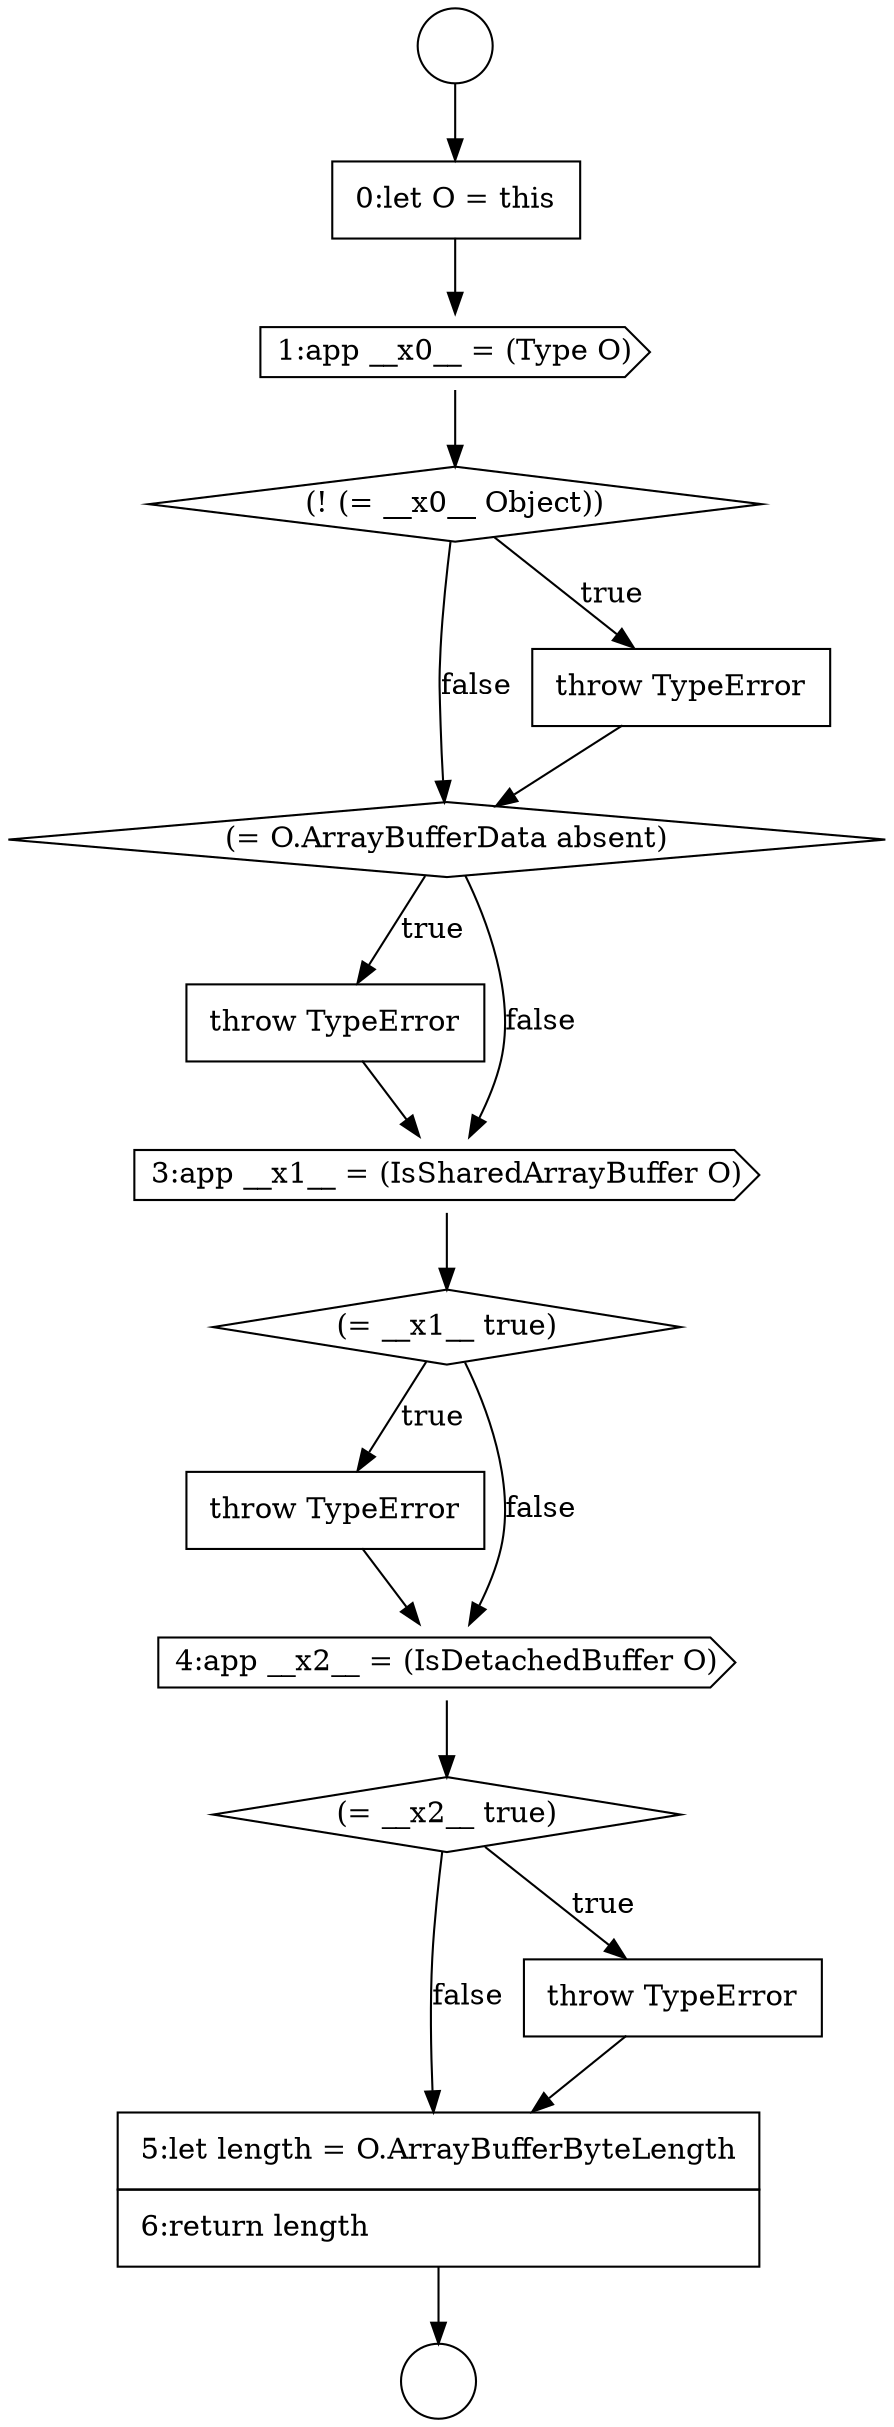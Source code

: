 digraph {
  node16386 [shape=none, margin=0, label=<<font color="black">
    <table border="0" cellborder="1" cellspacing="0" cellpadding="10">
      <tr><td align="left">0:let O = this</td></tr>
    </table>
  </font>> color="black" fillcolor="white" style=filled]
  node16385 [shape=circle label=" " color="black" fillcolor="white" style=filled]
  node16384 [shape=circle label=" " color="black" fillcolor="white" style=filled]
  node16387 [shape=cds, label=<<font color="black">1:app __x0__ = (Type O)</font>> color="black" fillcolor="white" style=filled]
  node16398 [shape=none, margin=0, label=<<font color="black">
    <table border="0" cellborder="1" cellspacing="0" cellpadding="10">
      <tr><td align="left">5:let length = O.ArrayBufferByteLength</td></tr>
      <tr><td align="left">6:return length</td></tr>
    </table>
  </font>> color="black" fillcolor="white" style=filled]
  node16391 [shape=none, margin=0, label=<<font color="black">
    <table border="0" cellborder="1" cellspacing="0" cellpadding="10">
      <tr><td align="left">throw TypeError</td></tr>
    </table>
  </font>> color="black" fillcolor="white" style=filled]
  node16394 [shape=none, margin=0, label=<<font color="black">
    <table border="0" cellborder="1" cellspacing="0" cellpadding="10">
      <tr><td align="left">throw TypeError</td></tr>
    </table>
  </font>> color="black" fillcolor="white" style=filled]
  node16395 [shape=cds, label=<<font color="black">4:app __x2__ = (IsDetachedBuffer O)</font>> color="black" fillcolor="white" style=filled]
  node16390 [shape=diamond, label=<<font color="black">(= O.ArrayBufferData absent)</font>> color="black" fillcolor="white" style=filled]
  node16389 [shape=none, margin=0, label=<<font color="black">
    <table border="0" cellborder="1" cellspacing="0" cellpadding="10">
      <tr><td align="left">throw TypeError</td></tr>
    </table>
  </font>> color="black" fillcolor="white" style=filled]
  node16396 [shape=diamond, label=<<font color="black">(= __x2__ true)</font>> color="black" fillcolor="white" style=filled]
  node16397 [shape=none, margin=0, label=<<font color="black">
    <table border="0" cellborder="1" cellspacing="0" cellpadding="10">
      <tr><td align="left">throw TypeError</td></tr>
    </table>
  </font>> color="black" fillcolor="white" style=filled]
  node16388 [shape=diamond, label=<<font color="black">(! (= __x0__ Object))</font>> color="black" fillcolor="white" style=filled]
  node16393 [shape=diamond, label=<<font color="black">(= __x1__ true)</font>> color="black" fillcolor="white" style=filled]
  node16392 [shape=cds, label=<<font color="black">3:app __x1__ = (IsSharedArrayBuffer O)</font>> color="black" fillcolor="white" style=filled]
  node16390 -> node16391 [label=<<font color="black">true</font>> color="black"]
  node16390 -> node16392 [label=<<font color="black">false</font>> color="black"]
  node16394 -> node16395 [ color="black"]
  node16396 -> node16397 [label=<<font color="black">true</font>> color="black"]
  node16396 -> node16398 [label=<<font color="black">false</font>> color="black"]
  node16397 -> node16398 [ color="black"]
  node16388 -> node16389 [label=<<font color="black">true</font>> color="black"]
  node16388 -> node16390 [label=<<font color="black">false</font>> color="black"]
  node16392 -> node16393 [ color="black"]
  node16393 -> node16394 [label=<<font color="black">true</font>> color="black"]
  node16393 -> node16395 [label=<<font color="black">false</font>> color="black"]
  node16398 -> node16385 [ color="black"]
  node16386 -> node16387 [ color="black"]
  node16389 -> node16390 [ color="black"]
  node16384 -> node16386 [ color="black"]
  node16395 -> node16396 [ color="black"]
  node16391 -> node16392 [ color="black"]
  node16387 -> node16388 [ color="black"]
}
